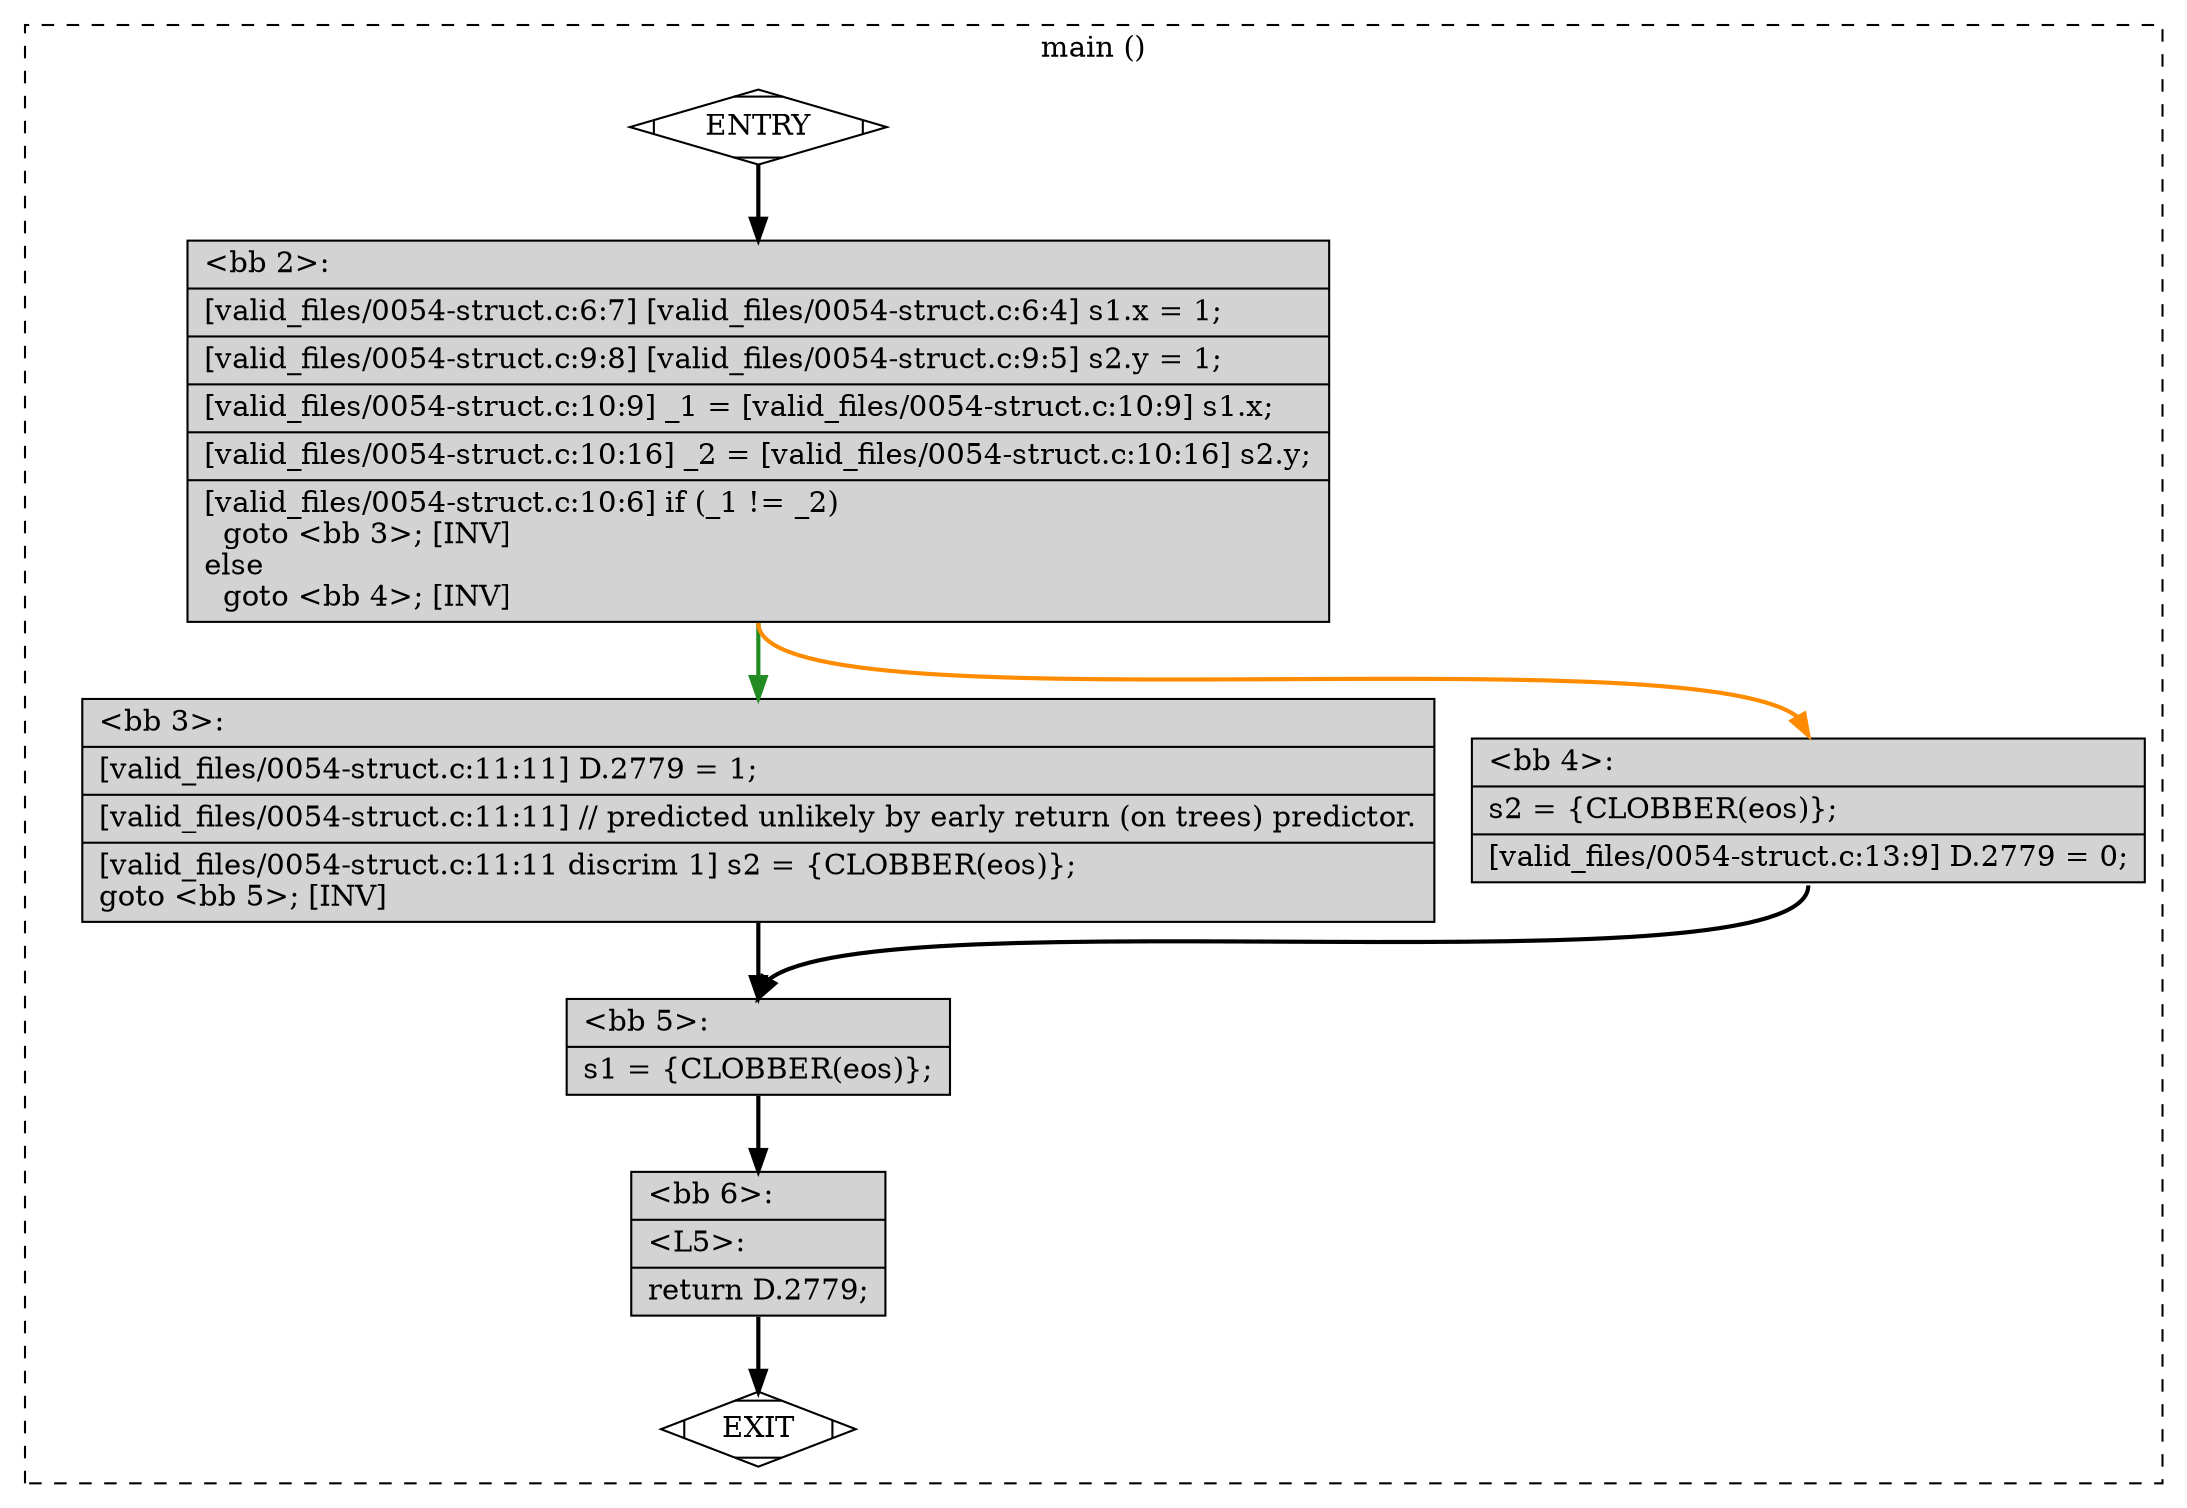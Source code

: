 digraph "a-0054-struct.c.015t.cfg" {
overlap=false;
subgraph "cluster_main" {
	style="dashed";
	color="black";
	label="main ()";
	fn_0_basic_block_0 [shape=Mdiamond,style=filled,fillcolor=white,label="ENTRY"];

	fn_0_basic_block_1 [shape=Mdiamond,style=filled,fillcolor=white,label="EXIT"];

	fn_0_basic_block_2 [shape=record,style=filled,fillcolor=lightgrey,label="{\<bb\ 2\>:\l\
|[valid_files/0054-struct.c:6:7]\ [valid_files/0054-struct.c:6:4]\ s1.x\ =\ 1;\l\
|[valid_files/0054-struct.c:9:8]\ [valid_files/0054-struct.c:9:5]\ s2.y\ =\ 1;\l\
|[valid_files/0054-struct.c:10:9]\ _1\ =\ [valid_files/0054-struct.c:10:9]\ s1.x;\l\
|[valid_files/0054-struct.c:10:16]\ _2\ =\ [valid_files/0054-struct.c:10:16]\ s2.y;\l\
|[valid_files/0054-struct.c:10:6]\ if\ (_1\ !=\ _2)\l\
\ \ goto\ \<bb\ 3\>;\ [INV]\l\
else\l\
\ \ goto\ \<bb\ 4\>;\ [INV]\l\
}"];

	fn_0_basic_block_3 [shape=record,style=filled,fillcolor=lightgrey,label="{\<bb\ 3\>:\l\
|[valid_files/0054-struct.c:11:11]\ D.2779\ =\ 1;\l\
|[valid_files/0054-struct.c:11:11]\ //\ predicted\ unlikely\ by\ early\ return\ (on\ trees)\ predictor.\l\
|[valid_files/0054-struct.c:11:11\ discrim\ 1]\ s2\ =\ \{CLOBBER(eos)\};\l\
goto\ \<bb\ 5\>;\ [INV]\l\
}"];

	fn_0_basic_block_4 [shape=record,style=filled,fillcolor=lightgrey,label="{\<bb\ 4\>:\l\
|s2\ =\ \{CLOBBER(eos)\};\l\
|[valid_files/0054-struct.c:13:9]\ D.2779\ =\ 0;\l\
}"];

	fn_0_basic_block_5 [shape=record,style=filled,fillcolor=lightgrey,label="{\<bb\ 5\>:\l\
|s1\ =\ \{CLOBBER(eos)\};\l\
}"];

	fn_0_basic_block_6 [shape=record,style=filled,fillcolor=lightgrey,label="{\<bb\ 6\>:\l\
|\<L5\>:\l\
|return\ D.2779;\l\
}"];

	fn_0_basic_block_0:s -> fn_0_basic_block_2:n [style="solid,bold",color=black,weight=100,constraint=true];
	fn_0_basic_block_2:s -> fn_0_basic_block_3:n [style="solid,bold",color=forestgreen,weight=10,constraint=true];
	fn_0_basic_block_2:s -> fn_0_basic_block_4:n [style="solid,bold",color=darkorange,weight=10,constraint=true];
	fn_0_basic_block_3:s -> fn_0_basic_block_5:n [style="solid,bold",color=black,weight=100,constraint=true];
	fn_0_basic_block_4:s -> fn_0_basic_block_5:n [style="solid,bold",color=black,weight=100,constraint=true];
	fn_0_basic_block_5:s -> fn_0_basic_block_6:n [style="solid,bold",color=black,weight=100,constraint=true];
	fn_0_basic_block_6:s -> fn_0_basic_block_1:n [style="solid,bold",color=black,weight=10,constraint=true];
	fn_0_basic_block_0:s -> fn_0_basic_block_1:n [style="invis",constraint=true];
}
}

